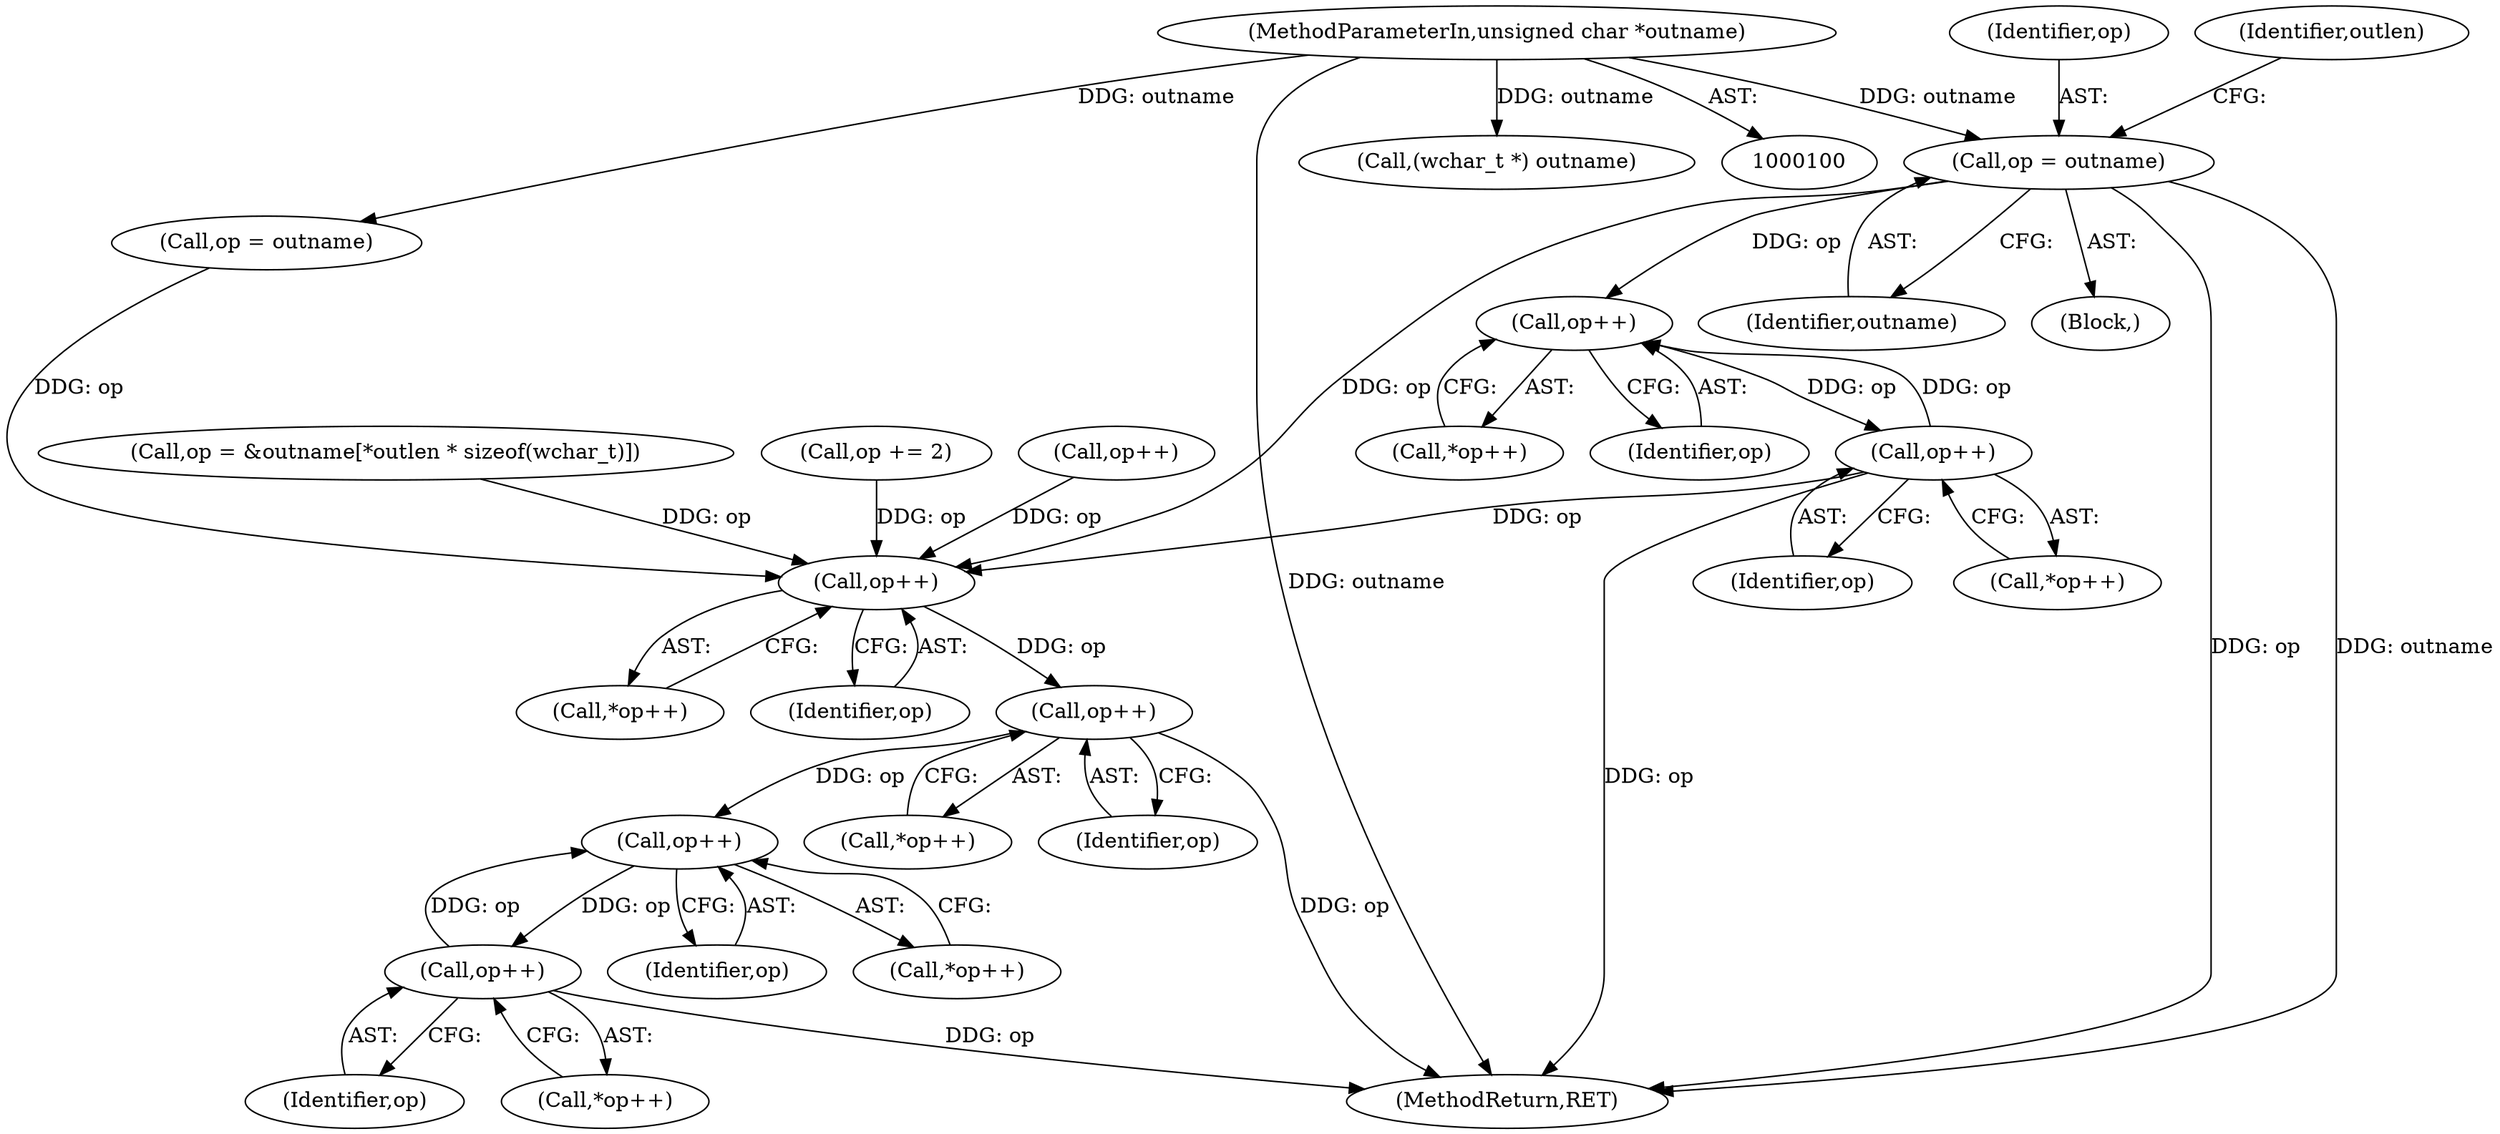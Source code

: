 digraph "0_linux_0720a06a7518c9d0c0125bd5d1f3b6264c55c3dd_0@pointer" {
"1000352" [label="(Call,op = outname)"];
"1000103" [label="(MethodParameterIn,unsigned char *outname)"];
"1000377" [label="(Call,op++)"];
"1000384" [label="(Call,op++)"];
"1000407" [label="(Call,op++)"];
"1000412" [label="(Call,op++)"];
"1000445" [label="(Call,op++)"];
"1000450" [label="(Call,op++)"];
"1000330" [label="(Call,op += 2)"];
"1000385" [label="(Identifier,op)"];
"1000378" [label="(Identifier,op)"];
"1000128" [label="(Call,(wchar_t *) outname)"];
"1000411" [label="(Call,*op++)"];
"1000383" [label="(Call,*op++)"];
"1000295" [label="(Call,op++)"];
"1000406" [label="(Call,*op++)"];
"1000354" [label="(Identifier,outname)"];
"1000357" [label="(Identifier,outlen)"];
"1000377" [label="(Call,op++)"];
"1000408" [label="(Identifier,op)"];
"1000176" [label="(Call,op = outname)"];
"1000376" [label="(Call,*op++)"];
"1000407" [label="(Call,op++)"];
"1000413" [label="(Identifier,op)"];
"1000103" [label="(MethodParameterIn,unsigned char *outname)"];
"1000384" [label="(Call,op++)"];
"1000351" [label="(Block,)"];
"1000352" [label="(Call,op = outname)"];
"1000446" [label="(Identifier,op)"];
"1000450" [label="(Call,op++)"];
"1000412" [label="(Call,op++)"];
"1000445" [label="(Call,op++)"];
"1000353" [label="(Identifier,op)"];
"1000444" [label="(Call,*op++)"];
"1000451" [label="(Identifier,op)"];
"1000449" [label="(Call,*op++)"];
"1000151" [label="(Call,op = &outname[*outlen * sizeof(wchar_t)])"];
"1000459" [label="(MethodReturn,RET)"];
"1000352" -> "1000351"  [label="AST: "];
"1000352" -> "1000354"  [label="CFG: "];
"1000353" -> "1000352"  [label="AST: "];
"1000354" -> "1000352"  [label="AST: "];
"1000357" -> "1000352"  [label="CFG: "];
"1000352" -> "1000459"  [label="DDG: op"];
"1000352" -> "1000459"  [label="DDG: outname"];
"1000103" -> "1000352"  [label="DDG: outname"];
"1000352" -> "1000377"  [label="DDG: op"];
"1000352" -> "1000407"  [label="DDG: op"];
"1000103" -> "1000100"  [label="AST: "];
"1000103" -> "1000459"  [label="DDG: outname"];
"1000103" -> "1000128"  [label="DDG: outname"];
"1000103" -> "1000176"  [label="DDG: outname"];
"1000377" -> "1000376"  [label="AST: "];
"1000377" -> "1000378"  [label="CFG: "];
"1000378" -> "1000377"  [label="AST: "];
"1000376" -> "1000377"  [label="CFG: "];
"1000384" -> "1000377"  [label="DDG: op"];
"1000377" -> "1000384"  [label="DDG: op"];
"1000384" -> "1000383"  [label="AST: "];
"1000384" -> "1000385"  [label="CFG: "];
"1000385" -> "1000384"  [label="AST: "];
"1000383" -> "1000384"  [label="CFG: "];
"1000384" -> "1000459"  [label="DDG: op"];
"1000384" -> "1000407"  [label="DDG: op"];
"1000407" -> "1000406"  [label="AST: "];
"1000407" -> "1000408"  [label="CFG: "];
"1000408" -> "1000407"  [label="AST: "];
"1000406" -> "1000407"  [label="CFG: "];
"1000330" -> "1000407"  [label="DDG: op"];
"1000295" -> "1000407"  [label="DDG: op"];
"1000176" -> "1000407"  [label="DDG: op"];
"1000151" -> "1000407"  [label="DDG: op"];
"1000407" -> "1000412"  [label="DDG: op"];
"1000412" -> "1000411"  [label="AST: "];
"1000412" -> "1000413"  [label="CFG: "];
"1000413" -> "1000412"  [label="AST: "];
"1000411" -> "1000412"  [label="CFG: "];
"1000412" -> "1000459"  [label="DDG: op"];
"1000412" -> "1000445"  [label="DDG: op"];
"1000445" -> "1000444"  [label="AST: "];
"1000445" -> "1000446"  [label="CFG: "];
"1000446" -> "1000445"  [label="AST: "];
"1000444" -> "1000445"  [label="CFG: "];
"1000450" -> "1000445"  [label="DDG: op"];
"1000445" -> "1000450"  [label="DDG: op"];
"1000450" -> "1000449"  [label="AST: "];
"1000450" -> "1000451"  [label="CFG: "];
"1000451" -> "1000450"  [label="AST: "];
"1000449" -> "1000450"  [label="CFG: "];
"1000450" -> "1000459"  [label="DDG: op"];
}
